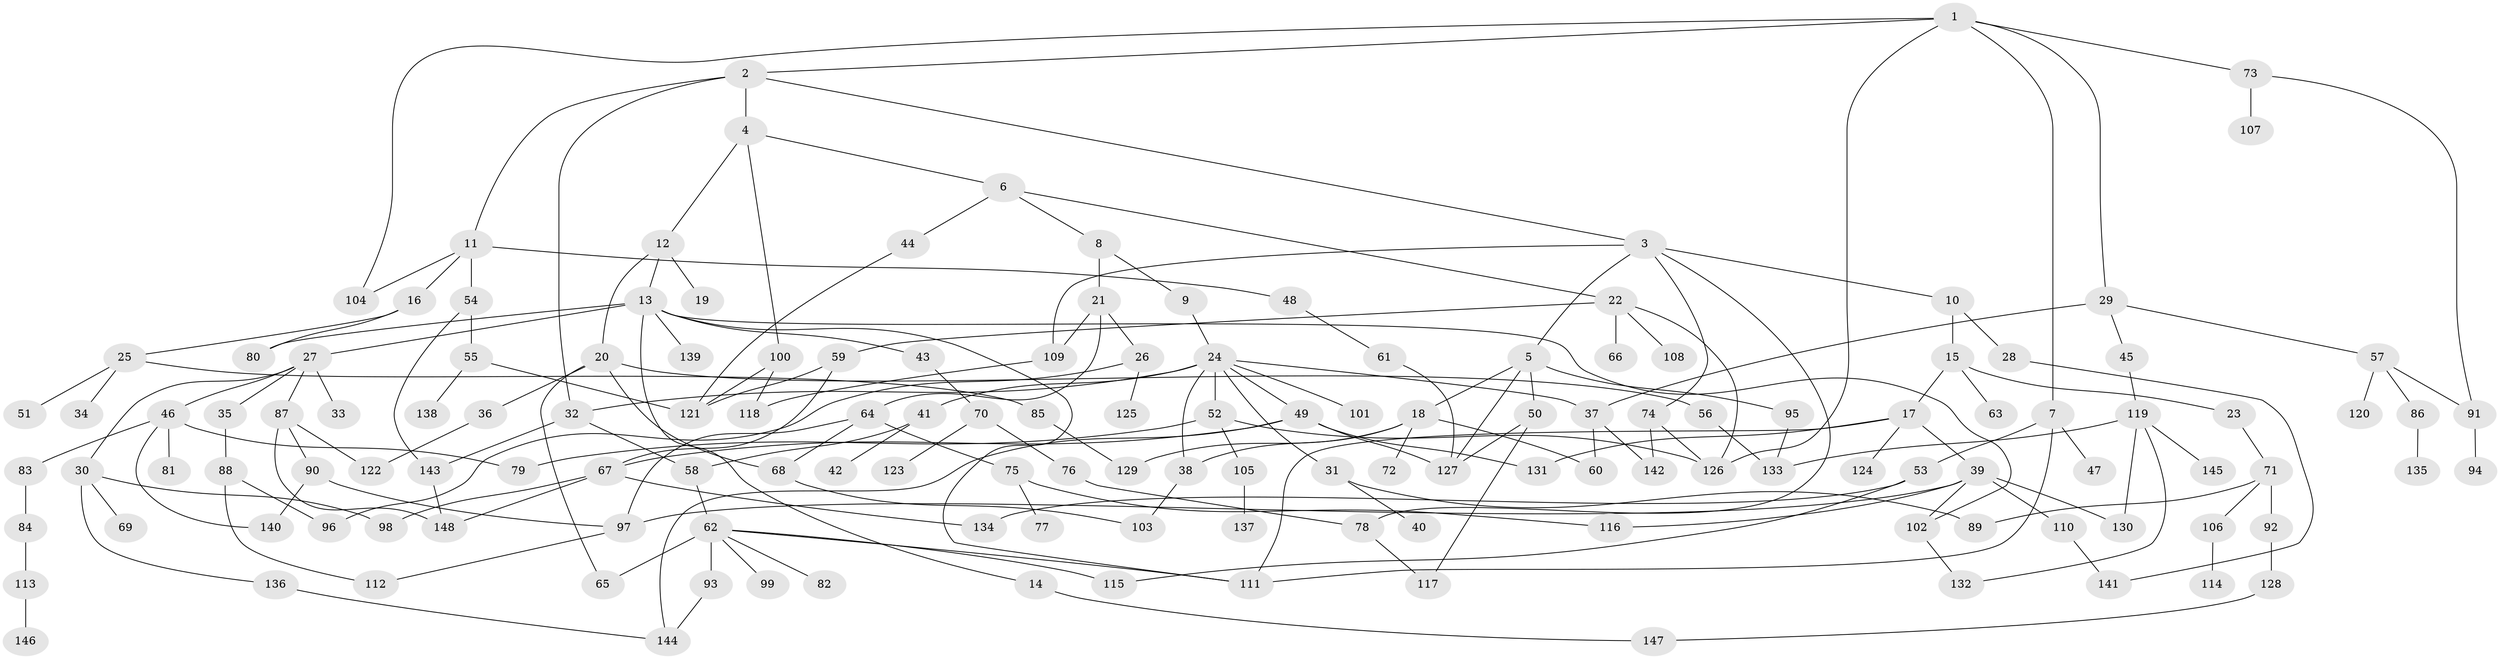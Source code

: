 // Generated by graph-tools (version 1.1) at 2025/49/03/09/25 03:49:26]
// undirected, 148 vertices, 202 edges
graph export_dot {
graph [start="1"]
  node [color=gray90,style=filled];
  1;
  2;
  3;
  4;
  5;
  6;
  7;
  8;
  9;
  10;
  11;
  12;
  13;
  14;
  15;
  16;
  17;
  18;
  19;
  20;
  21;
  22;
  23;
  24;
  25;
  26;
  27;
  28;
  29;
  30;
  31;
  32;
  33;
  34;
  35;
  36;
  37;
  38;
  39;
  40;
  41;
  42;
  43;
  44;
  45;
  46;
  47;
  48;
  49;
  50;
  51;
  52;
  53;
  54;
  55;
  56;
  57;
  58;
  59;
  60;
  61;
  62;
  63;
  64;
  65;
  66;
  67;
  68;
  69;
  70;
  71;
  72;
  73;
  74;
  75;
  76;
  77;
  78;
  79;
  80;
  81;
  82;
  83;
  84;
  85;
  86;
  87;
  88;
  89;
  90;
  91;
  92;
  93;
  94;
  95;
  96;
  97;
  98;
  99;
  100;
  101;
  102;
  103;
  104;
  105;
  106;
  107;
  108;
  109;
  110;
  111;
  112;
  113;
  114;
  115;
  116;
  117;
  118;
  119;
  120;
  121;
  122;
  123;
  124;
  125;
  126;
  127;
  128;
  129;
  130;
  131;
  132;
  133;
  134;
  135;
  136;
  137;
  138;
  139;
  140;
  141;
  142;
  143;
  144;
  145;
  146;
  147;
  148;
  1 -- 2;
  1 -- 7;
  1 -- 29;
  1 -- 73;
  1 -- 104;
  1 -- 126;
  2 -- 3;
  2 -- 4;
  2 -- 11;
  2 -- 32;
  3 -- 5;
  3 -- 10;
  3 -- 74;
  3 -- 78;
  3 -- 109;
  4 -- 6;
  4 -- 12;
  4 -- 100;
  5 -- 18;
  5 -- 50;
  5 -- 95;
  5 -- 127;
  6 -- 8;
  6 -- 22;
  6 -- 44;
  7 -- 47;
  7 -- 53;
  7 -- 111;
  8 -- 9;
  8 -- 21;
  9 -- 24;
  10 -- 15;
  10 -- 28;
  11 -- 16;
  11 -- 48;
  11 -- 54;
  11 -- 104;
  12 -- 13;
  12 -- 19;
  12 -- 20;
  13 -- 14;
  13 -- 27;
  13 -- 43;
  13 -- 102;
  13 -- 111;
  13 -- 139;
  13 -- 80;
  14 -- 147;
  15 -- 17;
  15 -- 23;
  15 -- 63;
  16 -- 25;
  16 -- 80;
  17 -- 39;
  17 -- 124;
  17 -- 111;
  17 -- 131;
  18 -- 38;
  18 -- 60;
  18 -- 72;
  18 -- 129;
  20 -- 36;
  20 -- 56;
  20 -- 65;
  20 -- 68;
  21 -- 26;
  21 -- 64;
  21 -- 109;
  22 -- 59;
  22 -- 66;
  22 -- 108;
  22 -- 126;
  23 -- 71;
  24 -- 31;
  24 -- 32;
  24 -- 41;
  24 -- 49;
  24 -- 52;
  24 -- 101;
  24 -- 37;
  24 -- 38;
  25 -- 34;
  25 -- 51;
  25 -- 85;
  26 -- 96;
  26 -- 125;
  27 -- 30;
  27 -- 33;
  27 -- 35;
  27 -- 46;
  27 -- 87;
  28 -- 141;
  29 -- 37;
  29 -- 45;
  29 -- 57;
  30 -- 69;
  30 -- 98;
  30 -- 136;
  31 -- 40;
  31 -- 89;
  32 -- 143;
  32 -- 58;
  35 -- 88;
  36 -- 122;
  37 -- 60;
  37 -- 142;
  38 -- 103;
  39 -- 97;
  39 -- 110;
  39 -- 130;
  39 -- 116;
  39 -- 102;
  41 -- 42;
  41 -- 58;
  43 -- 70;
  44 -- 121;
  45 -- 119;
  46 -- 79;
  46 -- 81;
  46 -- 83;
  46 -- 140;
  48 -- 61;
  49 -- 67;
  49 -- 131;
  49 -- 144;
  49 -- 127;
  50 -- 127;
  50 -- 117;
  52 -- 105;
  52 -- 79;
  52 -- 126;
  53 -- 115;
  53 -- 134;
  54 -- 55;
  54 -- 143;
  55 -- 121;
  55 -- 138;
  56 -- 133;
  57 -- 86;
  57 -- 91;
  57 -- 120;
  58 -- 62;
  59 -- 121;
  59 -- 67;
  61 -- 127;
  62 -- 82;
  62 -- 93;
  62 -- 99;
  62 -- 115;
  62 -- 111;
  62 -- 65;
  64 -- 68;
  64 -- 75;
  64 -- 97;
  67 -- 134;
  67 -- 98;
  67 -- 148;
  68 -- 103;
  70 -- 76;
  70 -- 123;
  71 -- 89;
  71 -- 92;
  71 -- 106;
  73 -- 107;
  73 -- 91;
  74 -- 142;
  74 -- 126;
  75 -- 77;
  75 -- 116;
  76 -- 78;
  78 -- 117;
  83 -- 84;
  84 -- 113;
  85 -- 129;
  86 -- 135;
  87 -- 90;
  87 -- 122;
  87 -- 148;
  88 -- 112;
  88 -- 96;
  90 -- 140;
  90 -- 97;
  91 -- 94;
  92 -- 128;
  93 -- 144;
  95 -- 133;
  97 -- 112;
  100 -- 121;
  100 -- 118;
  102 -- 132;
  105 -- 137;
  106 -- 114;
  109 -- 118;
  110 -- 141;
  113 -- 146;
  119 -- 132;
  119 -- 145;
  119 -- 130;
  119 -- 133;
  128 -- 147;
  136 -- 144;
  143 -- 148;
}

